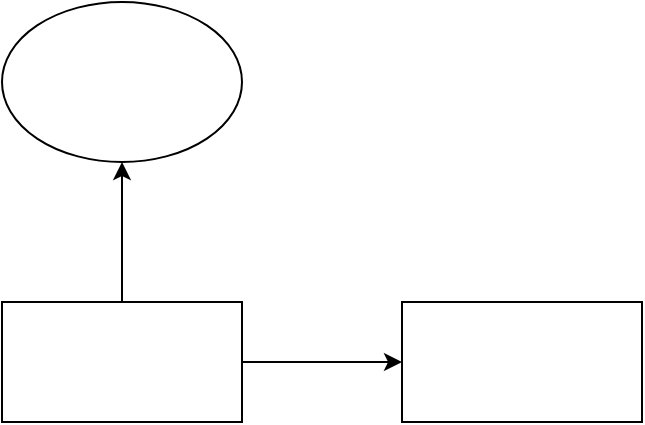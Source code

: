 <mxfile version="13.10.0" type="github">
  <diagram id="weefddJ1McfloGW7aNsF" name="第 1 页">
    <mxGraphModel dx="3792" dy="1109" grid="1" gridSize="10" guides="1" tooltips="1" connect="1" arrows="1" fold="1" page="1" pageScale="1" pageWidth="850" pageHeight="1100" math="0" shadow="0">
      <root>
        <mxCell id="0" />
        <mxCell id="1" parent="0" />
        <mxCell id="LG3s5phopf-C8XnJRW-e-3" value="" style="edgeStyle=orthogonalEdgeStyle;rounded=0;orthogonalLoop=1;jettySize=auto;html=1;" parent="1" source="LG3s5phopf-C8XnJRW-e-1" target="LG3s5phopf-C8XnJRW-e-2" edge="1">
          <mxGeometry relative="1" as="geometry" />
        </mxCell>
        <mxCell id="HQqmTsa8VdBWckZdtYE4-2" value="" style="edgeStyle=orthogonalEdgeStyle;rounded=0;orthogonalLoop=1;jettySize=auto;html=1;" edge="1" parent="1" source="LG3s5phopf-C8XnJRW-e-1" target="HQqmTsa8VdBWckZdtYE4-1">
          <mxGeometry relative="1" as="geometry" />
        </mxCell>
        <mxCell id="LG3s5phopf-C8XnJRW-e-1" value="" style="rounded=0;whiteSpace=wrap;html=1;" parent="1" vertex="1">
          <mxGeometry x="-520" y="310" width="120" height="60" as="geometry" />
        </mxCell>
        <mxCell id="LG3s5phopf-C8XnJRW-e-2" value="" style="rounded=0;whiteSpace=wrap;html=1;" parent="1" vertex="1">
          <mxGeometry x="-320" y="310" width="120" height="60" as="geometry" />
        </mxCell>
        <mxCell id="HQqmTsa8VdBWckZdtYE4-1" value="" style="ellipse;whiteSpace=wrap;html=1;rounded=0;" vertex="1" parent="1">
          <mxGeometry x="-520" y="160" width="120" height="80" as="geometry" />
        </mxCell>
      </root>
    </mxGraphModel>
  </diagram>
</mxfile>
